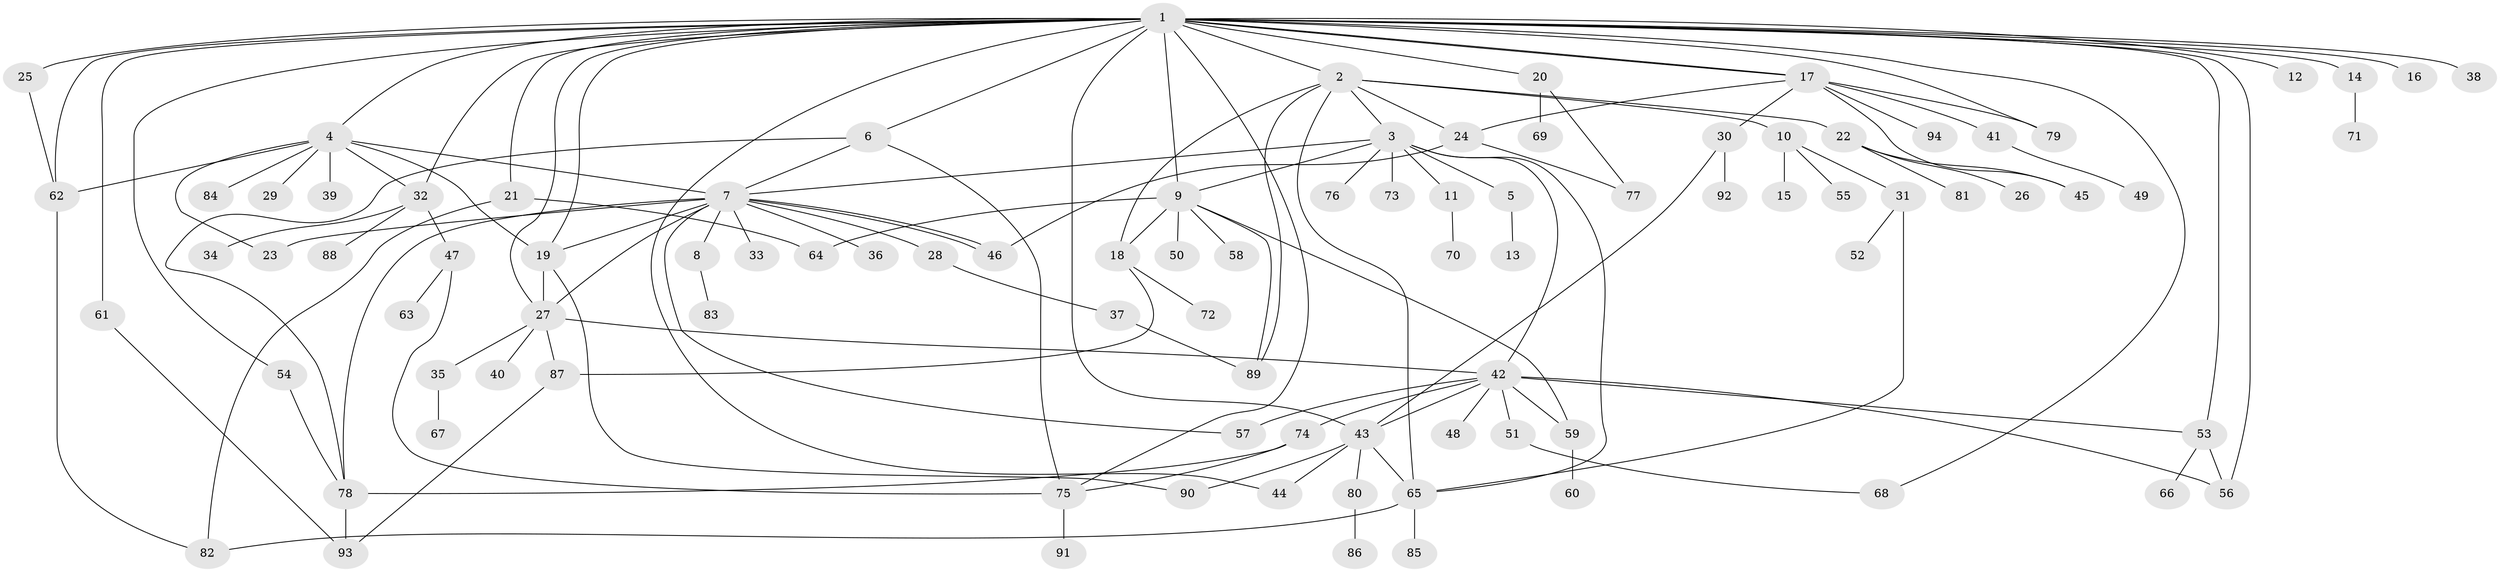 // Generated by graph-tools (version 1.1) at 2025/14/03/09/25 04:14:46]
// undirected, 94 vertices, 140 edges
graph export_dot {
graph [start="1"]
  node [color=gray90,style=filled];
  1;
  2;
  3;
  4;
  5;
  6;
  7;
  8;
  9;
  10;
  11;
  12;
  13;
  14;
  15;
  16;
  17;
  18;
  19;
  20;
  21;
  22;
  23;
  24;
  25;
  26;
  27;
  28;
  29;
  30;
  31;
  32;
  33;
  34;
  35;
  36;
  37;
  38;
  39;
  40;
  41;
  42;
  43;
  44;
  45;
  46;
  47;
  48;
  49;
  50;
  51;
  52;
  53;
  54;
  55;
  56;
  57;
  58;
  59;
  60;
  61;
  62;
  63;
  64;
  65;
  66;
  67;
  68;
  69;
  70;
  71;
  72;
  73;
  74;
  75;
  76;
  77;
  78;
  79;
  80;
  81;
  82;
  83;
  84;
  85;
  86;
  87;
  88;
  89;
  90;
  91;
  92;
  93;
  94;
  1 -- 2;
  1 -- 4;
  1 -- 6;
  1 -- 9;
  1 -- 12;
  1 -- 14;
  1 -- 16;
  1 -- 17;
  1 -- 17;
  1 -- 19;
  1 -- 20;
  1 -- 21;
  1 -- 25;
  1 -- 27;
  1 -- 32;
  1 -- 38;
  1 -- 43;
  1 -- 44;
  1 -- 53;
  1 -- 54;
  1 -- 56;
  1 -- 61;
  1 -- 62;
  1 -- 68;
  1 -- 75;
  1 -- 79;
  2 -- 3;
  2 -- 10;
  2 -- 18;
  2 -- 22;
  2 -- 24;
  2 -- 65;
  2 -- 89;
  3 -- 5;
  3 -- 7;
  3 -- 9;
  3 -- 11;
  3 -- 42;
  3 -- 65;
  3 -- 73;
  3 -- 76;
  4 -- 7;
  4 -- 19;
  4 -- 23;
  4 -- 29;
  4 -- 32;
  4 -- 39;
  4 -- 62;
  4 -- 84;
  5 -- 13;
  6 -- 7;
  6 -- 75;
  6 -- 78;
  7 -- 8;
  7 -- 19;
  7 -- 23;
  7 -- 27;
  7 -- 28;
  7 -- 33;
  7 -- 36;
  7 -- 46;
  7 -- 46;
  7 -- 57;
  7 -- 78;
  8 -- 83;
  9 -- 18;
  9 -- 50;
  9 -- 58;
  9 -- 59;
  9 -- 64;
  9 -- 89;
  10 -- 15;
  10 -- 31;
  10 -- 55;
  11 -- 70;
  14 -- 71;
  17 -- 24;
  17 -- 30;
  17 -- 41;
  17 -- 45;
  17 -- 79;
  17 -- 94;
  18 -- 72;
  18 -- 87;
  19 -- 27;
  19 -- 90;
  20 -- 69;
  20 -- 77;
  21 -- 64;
  21 -- 82;
  22 -- 26;
  22 -- 45;
  22 -- 81;
  24 -- 46;
  24 -- 77;
  25 -- 62;
  27 -- 35;
  27 -- 40;
  27 -- 42;
  27 -- 87;
  28 -- 37;
  30 -- 43;
  30 -- 92;
  31 -- 52;
  31 -- 65;
  32 -- 34;
  32 -- 47;
  32 -- 88;
  35 -- 67;
  37 -- 89;
  41 -- 49;
  42 -- 43;
  42 -- 48;
  42 -- 51;
  42 -- 53;
  42 -- 56;
  42 -- 57;
  42 -- 59;
  42 -- 74;
  43 -- 44;
  43 -- 65;
  43 -- 80;
  43 -- 90;
  47 -- 63;
  47 -- 75;
  51 -- 68;
  53 -- 56;
  53 -- 66;
  54 -- 78;
  59 -- 60;
  61 -- 93;
  62 -- 82;
  65 -- 82;
  65 -- 85;
  74 -- 75;
  74 -- 78;
  75 -- 91;
  78 -- 93;
  80 -- 86;
  87 -- 93;
}
